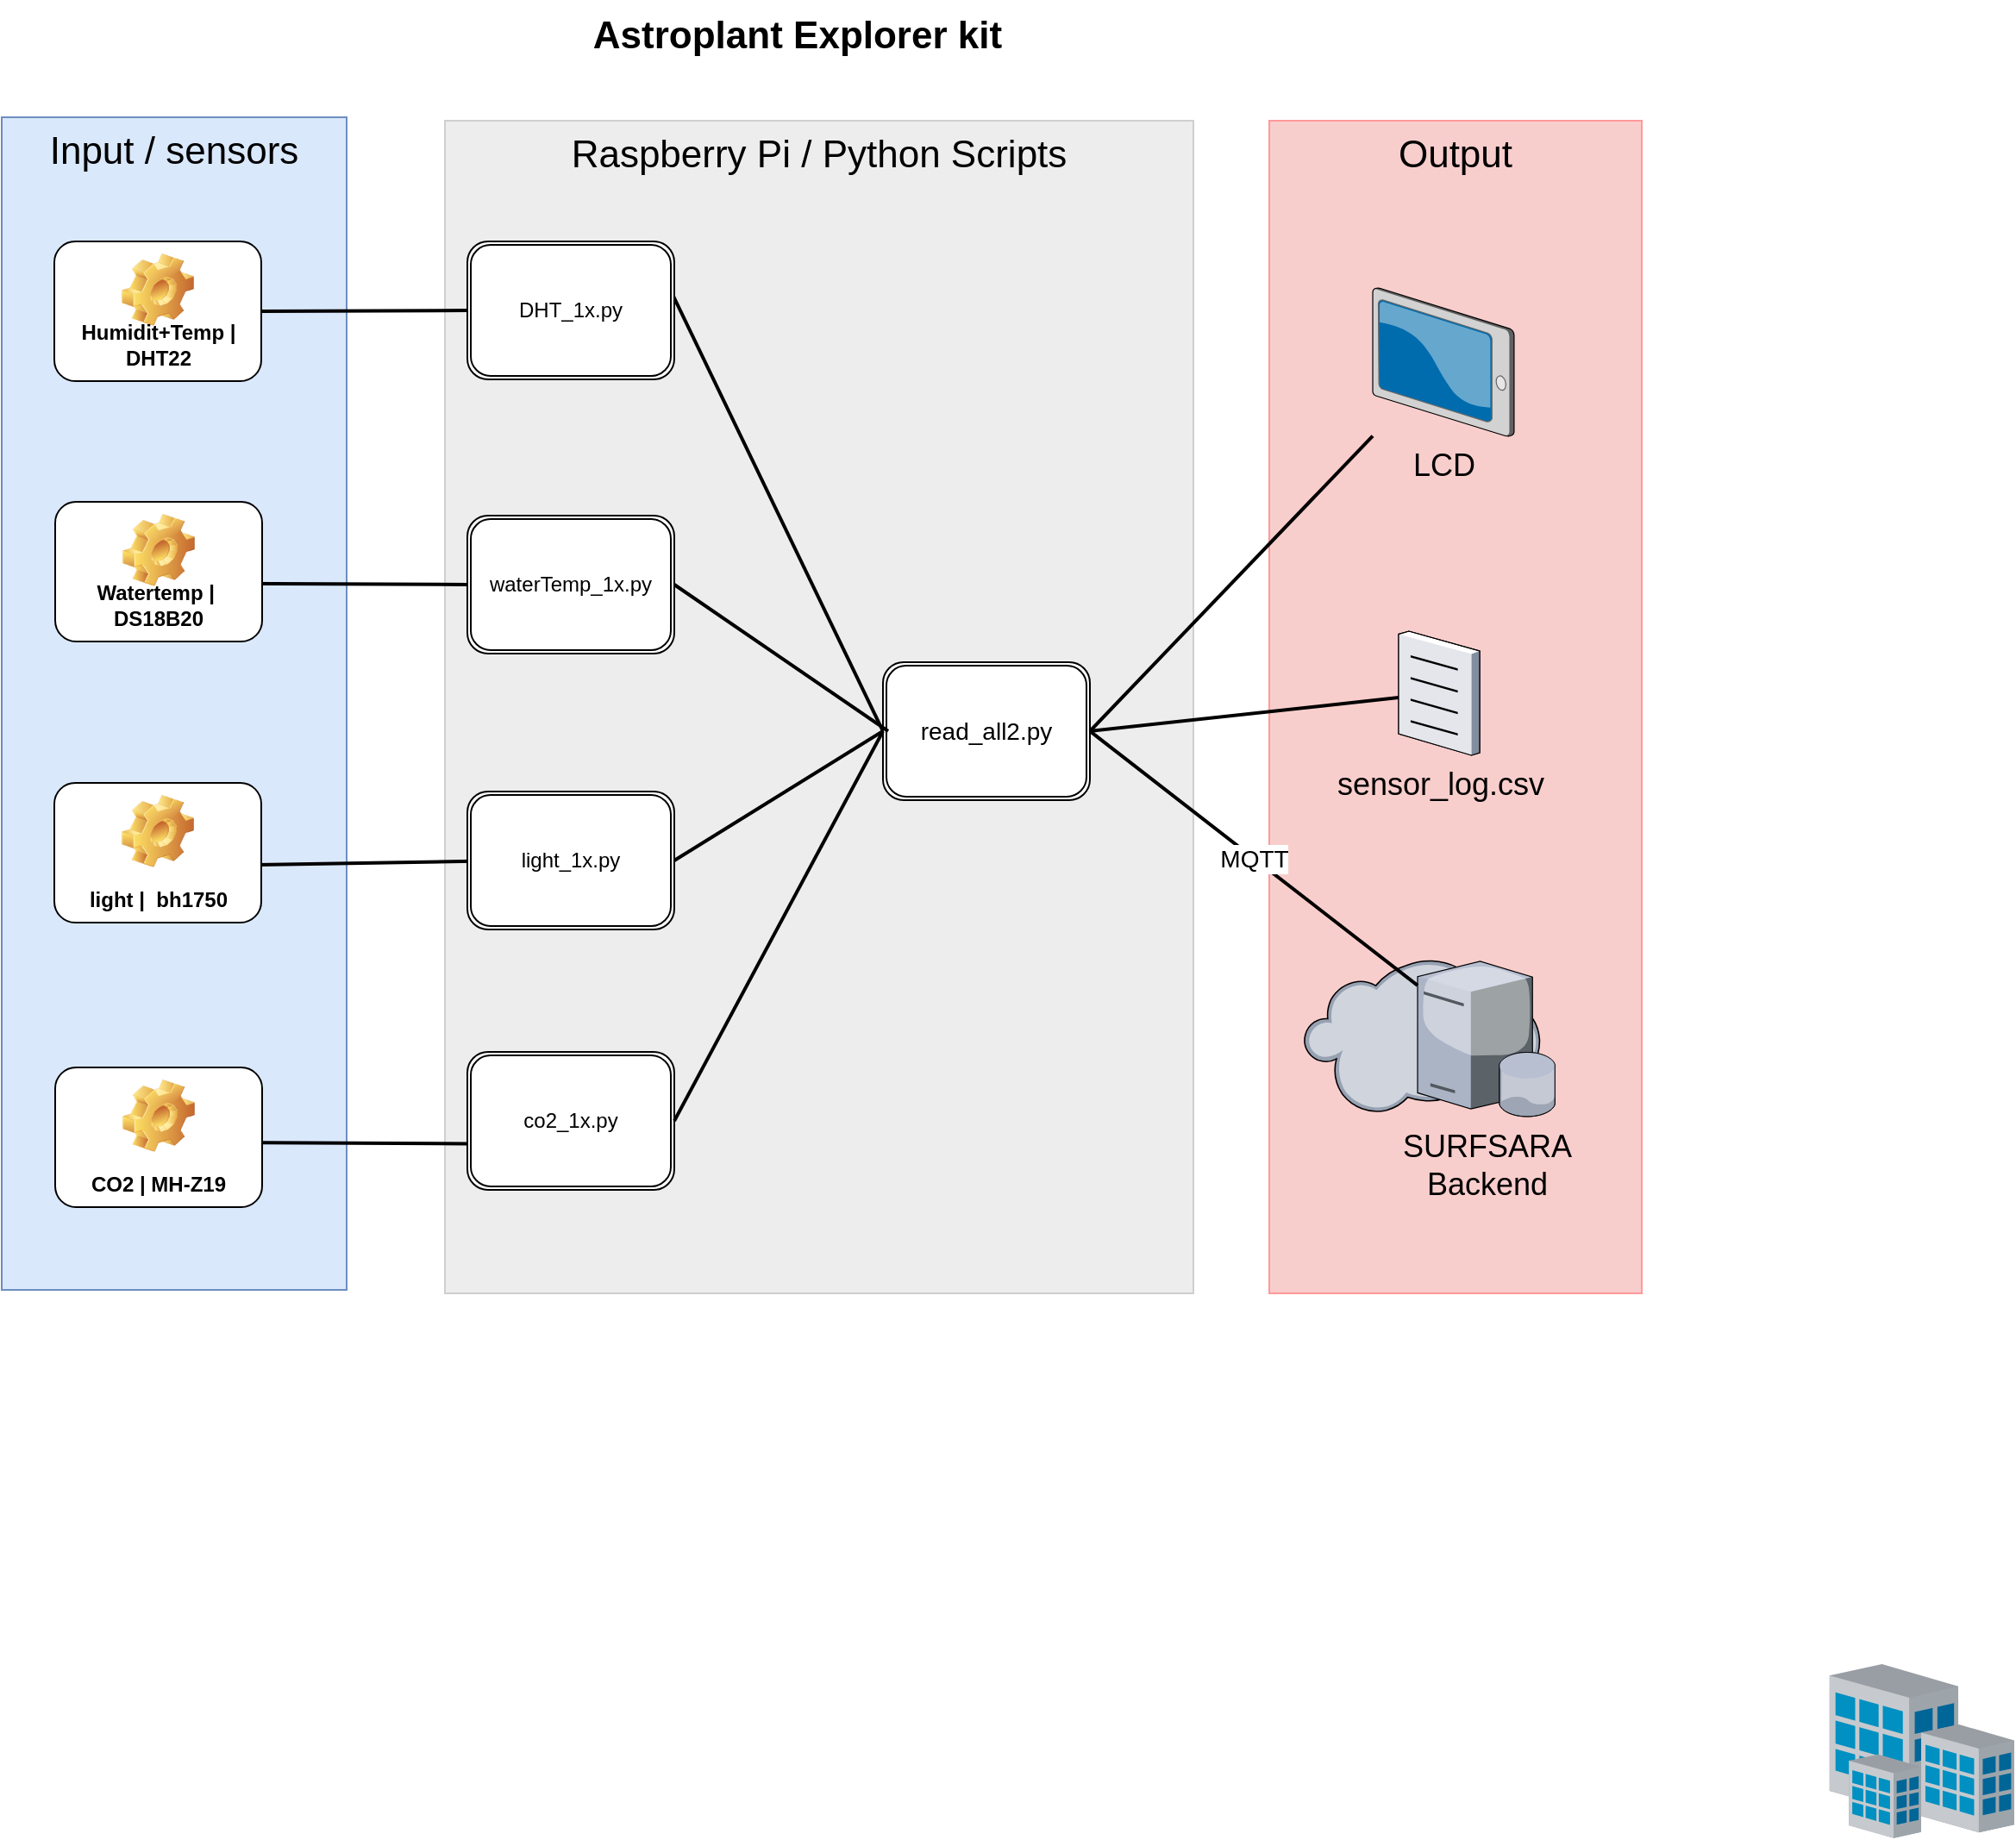 <mxfile version="12.3.3" type="google" pages="1"><diagram name="Page-1" id="e3a06f82-3646-2815-327d-82caf3d4e204"><mxGraphModel dx="1384" dy="767" grid="1" gridSize="10" guides="1" tooltips="1" connect="1" arrows="1" fold="1" page="1" pageScale="1.5" pageWidth="1169" pageHeight="826" background="none" math="0" shadow="0"><root><mxCell id="0" style=";html=1;"/><mxCell id="1" style=";html=1;" parent="0"/><mxCell id="6a7d8f32e03d9370-61" value="&lt;font style=&quot;font-size: 22px&quot;&gt;Output&lt;/font&gt;" style="whiteSpace=wrap;html=1;fillColor=#f8cecc;fontSize=14;strokeColor=#FF9999;verticalAlign=top;" parent="1" vertex="1"><mxGeometry x="1084" y="100" width="216" height="680" as="geometry"/></mxCell><mxCell id="6a7d8f32e03d9370-59" value="&lt;font style=&quot;font-size: 22px&quot;&gt;Raspberry Pi / Python Scripts&lt;/font&gt;" style="whiteSpace=wrap;html=1;fillColor=#EDEDED;fontSize=14;strokeColor=#CFCFCF;verticalAlign=top;" parent="1" vertex="1"><mxGeometry x="606" y="100" width="434" height="680" as="geometry"/></mxCell><mxCell id="6a7d8f32e03d9370-57" value="&lt;span style=&quot;font-size: 22px&quot;&gt;Input / sensors&lt;/span&gt;" style="whiteSpace=wrap;html=1;fillColor=#dae8fc;fontSize=14;strokeColor=#6c8ebf;verticalAlign=top;" parent="1" vertex="1"><mxGeometry x="349" y="98" width="200" height="680" as="geometry"/></mxCell><mxCell id="6a7d8f32e03d9370-35" style="edgeStyle=none;rounded=0;html=1;startSize=10;endSize=10;jettySize=auto;orthogonalLoop=1;fontSize=14;endArrow=none;endFill=0;strokeWidth=2;" parent="1" edge="1"><mxGeometry relative="1" as="geometry"><mxPoint x="468.5" y="692.524" as="sourcePoint"/><mxPoint x="637" y="693.32" as="targetPoint"/></mxGeometry></mxCell><mxCell id="6a7d8f32e03d9370-34" style="edgeStyle=none;rounded=0;html=1;startSize=10;endSize=10;jettySize=auto;orthogonalLoop=1;fontSize=14;endArrow=none;endFill=0;strokeWidth=2;" parent="1" edge="1"><mxGeometry relative="1" as="geometry"><mxPoint x="455" y="532.243" as="sourcePoint"/><mxPoint x="637" y="529.147" as="targetPoint"/></mxGeometry></mxCell><mxCell id="6a7d8f32e03d9370-33" style="edgeStyle=none;rounded=0;html=1;startSize=10;endSize=10;jettySize=auto;orthogonalLoop=1;fontSize=14;endArrow=none;endFill=0;strokeWidth=2;entryX=0;entryY=0.5;entryDx=0;entryDy=0;" parent="1" target="2EVeTQMb2uqK1q8p4vLD-9" edge="1"><mxGeometry relative="1" as="geometry"><mxPoint x="455" y="368.243" as="sourcePoint"/><mxPoint x="637" y="365.147" as="targetPoint"/></mxGeometry></mxCell><mxCell id="6a7d8f32e03d9370-32" style="edgeStyle=none;rounded=0;html=1;startSize=10;endSize=10;jettySize=auto;orthogonalLoop=1;fontSize=14;endArrow=none;endFill=0;strokeWidth=2;entryX=0;entryY=0.5;entryDx=0;entryDy=0;exitX=1;exitY=0.5;exitDx=0;exitDy=0;" parent="1" source="2EVeTQMb2uqK1q8p4vLD-5" target="2EVeTQMb2uqK1q8p4vLD-6" edge="1"><mxGeometry relative="1" as="geometry"><mxPoint x="451" y="204.254" as="sourcePoint"/><mxPoint x="637" y="201.137" as="targetPoint"/></mxGeometry></mxCell><mxCell id="6a7d8f32e03d9370-46" style="edgeStyle=none;rounded=0;html=1;startSize=10;endSize=10;jettySize=auto;orthogonalLoop=1;fontSize=14;endArrow=none;endFill=0;strokeWidth=2;" parent="1" edge="1"><mxGeometry relative="1" as="geometry"><mxPoint x="737" y="198.741" as="sourcePoint"/><mxPoint x="860" y="454" as="targetPoint"/></mxGeometry></mxCell><mxCell id="6a7d8f32e03d9370-31" value="" style="verticalLabelPosition=bottom;aspect=fixed;html=1;verticalAlign=top;strokeColor=none;shape=mxgraph.citrix.site;fillColor=#66B2FF;gradientColor=#0066CC;fontSize=14;" parent="1" vertex="1"><mxGeometry x="1409" y="995" width="107" height="101" as="geometry"/></mxCell><mxCell id="6a7d8f32e03d9370-62" value="&lt;font style=&quot;font-size: 22px&quot;&gt;Astroplant Explorer kit&lt;/font&gt;" style="text;strokeColor=none;fillColor=none;html=1;fontSize=24;fontStyle=1;verticalAlign=middle;align=center;" parent="1" vertex="1"><mxGeometry x="379.5" y="30" width="861" height="40" as="geometry"/></mxCell><mxCell id="2EVeTQMb2uqK1q8p4vLD-2" value="CO2 | MH-Z19" style="label;whiteSpace=wrap;html=1;align=center;verticalAlign=bottom;spacingLeft=0;spacingBottom=4;imageAlign=center;imageVerticalAlign=top;image=img/clipart/Gear_128x128.png" vertex="1" parent="1"><mxGeometry x="380" y="649" width="120" height="81" as="geometry"/></mxCell><mxCell id="2EVeTQMb2uqK1q8p4vLD-3" value="light |&amp;nbsp; bh1750" style="label;whiteSpace=wrap;html=1;align=center;verticalAlign=bottom;spacingLeft=0;spacingBottom=4;imageAlign=center;imageVerticalAlign=top;image=img/clipart/Gear_128x128.png" vertex="1" parent="1"><mxGeometry x="379.5" y="484" width="120" height="81" as="geometry"/></mxCell><mxCell id="2EVeTQMb2uqK1q8p4vLD-4" value="Watertemp |&amp;nbsp; DS18B20" style="label;whiteSpace=wrap;html=1;align=center;verticalAlign=bottom;spacingLeft=0;spacingBottom=4;imageAlign=center;imageVerticalAlign=top;image=img/clipart/Gear_128x128.png" vertex="1" parent="1"><mxGeometry x="380" y="321" width="120" height="81" as="geometry"/></mxCell><mxCell id="2EVeTQMb2uqK1q8p4vLD-5" value="Humidit+Temp | DHT22" style="label;whiteSpace=wrap;html=1;align=center;verticalAlign=bottom;spacingLeft=0;spacingBottom=4;imageAlign=center;imageVerticalAlign=top;image=img/clipart/Gear_128x128.png" vertex="1" parent="1"><mxGeometry x="379.5" y="170" width="120" height="81" as="geometry"/></mxCell><mxCell id="2EVeTQMb2uqK1q8p4vLD-6" value="DHT_1x.py" style="shape=ext;double=1;rounded=1;whiteSpace=wrap;html=1;" vertex="1" parent="1"><mxGeometry x="619" y="170" width="120" height="80" as="geometry"/></mxCell><mxCell id="2EVeTQMb2uqK1q8p4vLD-8" value="&lt;font style=&quot;font-size: 14px&quot;&gt;read_all2.py&lt;/font&gt;" style="shape=ext;double=1;rounded=1;whiteSpace=wrap;html=1;" vertex="1" parent="1"><mxGeometry x="860" y="414" width="120" height="80" as="geometry"/></mxCell><mxCell id="2EVeTQMb2uqK1q8p4vLD-9" value="waterTemp_1x.py" style="shape=ext;double=1;rounded=1;whiteSpace=wrap;html=1;" vertex="1" parent="1"><mxGeometry x="619" y="329" width="120" height="80" as="geometry"/></mxCell><mxCell id="2EVeTQMb2uqK1q8p4vLD-10" value="light_1x.py" style="shape=ext;double=1;rounded=1;whiteSpace=wrap;html=1;" vertex="1" parent="1"><mxGeometry x="619" y="489" width="120" height="80" as="geometry"/></mxCell><mxCell id="2EVeTQMb2uqK1q8p4vLD-11" value="co2_1x.py" style="shape=ext;double=1;rounded=1;whiteSpace=wrap;html=1;" vertex="1" parent="1"><mxGeometry x="619" y="640" width="120" height="80" as="geometry"/></mxCell><mxCell id="2EVeTQMb2uqK1q8p4vLD-12" value="&lt;font style=&quot;font-size: 18px&quot;&gt;LCD&lt;/font&gt;" style="verticalLabelPosition=bottom;aspect=fixed;html=1;verticalAlign=top;strokeColor=none;align=center;outlineConnect=0;shape=mxgraph.citrix.tablet_2;" vertex="1" parent="1"><mxGeometry x="1144" y="197" width="82" height="86" as="geometry"/></mxCell><mxCell id="2EVeTQMb2uqK1q8p4vLD-15" value="" style="verticalLabelPosition=bottom;aspect=fixed;html=1;verticalAlign=top;strokeColor=none;align=center;outlineConnect=0;shape=mxgraph.citrix.cloud;" vertex="1" parent="1"><mxGeometry x="1104" y="586" width="137" height="90" as="geometry"/></mxCell><mxCell id="2EVeTQMb2uqK1q8p4vLD-16" value="&lt;font style=&quot;font-size: 18px&quot;&gt;sensor_log.csv&lt;/font&gt;" style="verticalLabelPosition=bottom;aspect=fixed;html=1;verticalAlign=top;strokeColor=none;align=center;outlineConnect=0;shape=mxgraph.citrix.document;" vertex="1" parent="1"><mxGeometry x="1159" y="396" width="47" height="72" as="geometry"/></mxCell><mxCell id="2EVeTQMb2uqK1q8p4vLD-14" value="&lt;font style=&quot;font-size: 18px&quot;&gt;SURFSARA&lt;br&gt;Backend&lt;/font&gt;" style="verticalLabelPosition=bottom;aspect=fixed;html=1;verticalAlign=top;strokeColor=none;align=center;outlineConnect=0;shape=mxgraph.citrix.database_server;" vertex="1" parent="1"><mxGeometry x="1170" y="587.5" width="80" height="90" as="geometry"/></mxCell><mxCell id="2EVeTQMb2uqK1q8p4vLD-17" style="edgeStyle=none;rounded=0;html=1;startSize=10;endSize=10;jettySize=auto;orthogonalLoop=1;fontSize=14;endArrow=none;endFill=0;strokeWidth=2;exitX=1;exitY=0.5;exitDx=0;exitDy=0;" edge="1" parent="1" source="2EVeTQMb2uqK1q8p4vLD-9"><mxGeometry relative="1" as="geometry"><mxPoint x="747" y="208.741" as="sourcePoint"/><mxPoint x="863" y="454" as="targetPoint"/></mxGeometry></mxCell><mxCell id="2EVeTQMb2uqK1q8p4vLD-18" style="edgeStyle=none;rounded=0;html=1;startSize=10;endSize=10;jettySize=auto;orthogonalLoop=1;fontSize=14;endArrow=none;endFill=0;strokeWidth=2;entryX=0;entryY=0.5;entryDx=0;entryDy=0;exitX=1;exitY=0.5;exitDx=0;exitDy=0;" edge="1" parent="1" source="2EVeTQMb2uqK1q8p4vLD-10" target="2EVeTQMb2uqK1q8p4vLD-8"><mxGeometry relative="1" as="geometry"><mxPoint x="749" y="379" as="sourcePoint"/><mxPoint x="872.76" y="436" as="targetPoint"/></mxGeometry></mxCell><mxCell id="2EVeTQMb2uqK1q8p4vLD-19" style="edgeStyle=none;rounded=0;html=1;startSize=10;endSize=10;jettySize=auto;orthogonalLoop=1;fontSize=14;endArrow=none;endFill=0;strokeWidth=2;entryX=0;entryY=0.5;entryDx=0;entryDy=0;exitX=1;exitY=0.5;exitDx=0;exitDy=0;" edge="1" parent="1" source="2EVeTQMb2uqK1q8p4vLD-11" target="2EVeTQMb2uqK1q8p4vLD-8"><mxGeometry relative="1" as="geometry"><mxPoint x="759" y="389" as="sourcePoint"/><mxPoint x="882.76" y="446" as="targetPoint"/></mxGeometry></mxCell><mxCell id="2EVeTQMb2uqK1q8p4vLD-21" value="MQTT" style="edgeStyle=none;rounded=0;html=1;startSize=10;endSize=10;jettySize=auto;orthogonalLoop=1;fontSize=14;endArrow=none;endFill=0;strokeWidth=2;exitX=1;exitY=0.5;exitDx=0;exitDy=0;" edge="1" parent="1" source="2EVeTQMb2uqK1q8p4vLD-8" target="2EVeTQMb2uqK1q8p4vLD-14"><mxGeometry relative="1" as="geometry"><mxPoint x="749" y="690" as="sourcePoint"/><mxPoint x="870" y="464" as="targetPoint"/></mxGeometry></mxCell><mxCell id="2EVeTQMb2uqK1q8p4vLD-22" style="edgeStyle=none;rounded=0;html=1;startSize=10;endSize=10;jettySize=auto;orthogonalLoop=1;fontSize=14;endArrow=none;endFill=0;strokeWidth=2;exitX=1;exitY=0.5;exitDx=0;exitDy=0;" edge="1" parent="1" source="2EVeTQMb2uqK1q8p4vLD-8" target="2EVeTQMb2uqK1q8p4vLD-12"><mxGeometry relative="1" as="geometry"><mxPoint x="759" y="700" as="sourcePoint"/><mxPoint x="880" y="474" as="targetPoint"/></mxGeometry></mxCell><mxCell id="2EVeTQMb2uqK1q8p4vLD-23" style="edgeStyle=none;rounded=0;html=1;startSize=10;endSize=10;jettySize=auto;orthogonalLoop=1;fontSize=14;endArrow=none;endFill=0;strokeWidth=2;exitX=1;exitY=0.5;exitDx=0;exitDy=0;" edge="1" parent="1" source="2EVeTQMb2uqK1q8p4vLD-8" target="2EVeTQMb2uqK1q8p4vLD-16"><mxGeometry relative="1" as="geometry"><mxPoint x="769" y="710" as="sourcePoint"/><mxPoint x="890" y="484" as="targetPoint"/></mxGeometry></mxCell></root></mxGraphModel></diagram></mxfile>